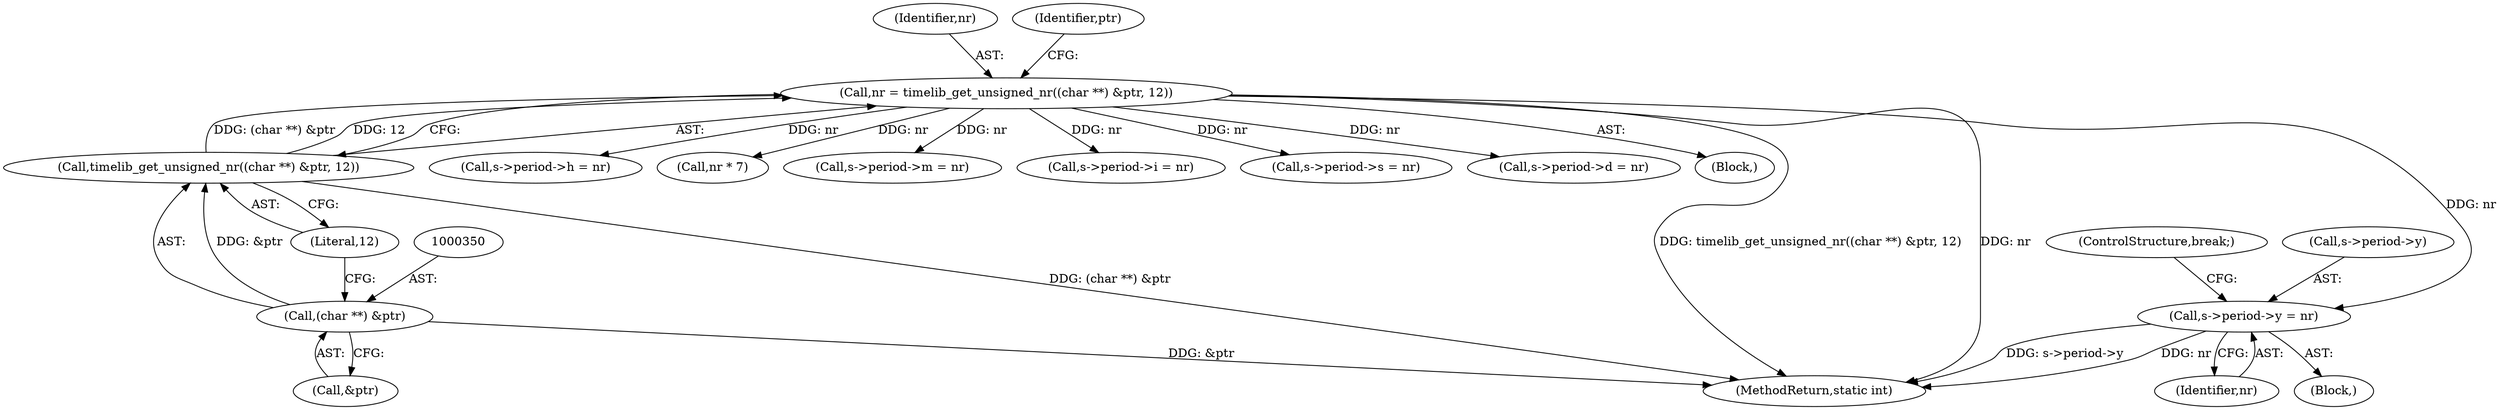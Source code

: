 digraph "0_php_12fe4e90be7bfa2a763197079f68f5568a14e071@pointer" {
"1000359" [label="(Call,s->period->y = nr)"];
"1000346" [label="(Call,nr = timelib_get_unsigned_nr((char **) &ptr, 12))"];
"1000348" [label="(Call,timelib_get_unsigned_nr((char **) &ptr, 12))"];
"1000349" [label="(Call,(char **) &ptr)"];
"1000348" [label="(Call,timelib_get_unsigned_nr((char **) &ptr, 12))"];
"1000388" [label="(Call,s->period->h = nr)"];
"1000374" [label="(Call,nr * 7)"];
"1000349" [label="(Call,(char **) &ptr)"];
"1000366" [label="(ControlStructure,break;)"];
"1000360" [label="(Call,s->period->y)"];
"1000359" [label="(Call,s->period->y = nr)"];
"1000353" [label="(Literal,12)"];
"1000418" [label="(Call,s->period->m = nr)"];
"1000346" [label="(Call,nr = timelib_get_unsigned_nr((char **) &ptr, 12))"];
"1000409" [label="(Call,s->period->i = nr)"];
"1000397" [label="(Call,s->period->s = nr)"];
"1000347" [label="(Identifier,nr)"];
"1000365" [label="(Identifier,nr)"];
"1000357" [label="(Block,)"];
"1000356" [label="(Identifier,ptr)"];
"1000379" [label="(Call,s->period->d = nr)"];
"1000351" [label="(Call,&ptr)"];
"1000324" [label="(Block,)"];
"1002665" [label="(MethodReturn,static int)"];
"1000359" -> "1000357"  [label="AST: "];
"1000359" -> "1000365"  [label="CFG: "];
"1000360" -> "1000359"  [label="AST: "];
"1000365" -> "1000359"  [label="AST: "];
"1000366" -> "1000359"  [label="CFG: "];
"1000359" -> "1002665"  [label="DDG: nr"];
"1000359" -> "1002665"  [label="DDG: s->period->y"];
"1000346" -> "1000359"  [label="DDG: nr"];
"1000346" -> "1000324"  [label="AST: "];
"1000346" -> "1000348"  [label="CFG: "];
"1000347" -> "1000346"  [label="AST: "];
"1000348" -> "1000346"  [label="AST: "];
"1000356" -> "1000346"  [label="CFG: "];
"1000346" -> "1002665"  [label="DDG: timelib_get_unsigned_nr((char **) &ptr, 12)"];
"1000346" -> "1002665"  [label="DDG: nr"];
"1000348" -> "1000346"  [label="DDG: (char **) &ptr"];
"1000348" -> "1000346"  [label="DDG: 12"];
"1000346" -> "1000374"  [label="DDG: nr"];
"1000346" -> "1000379"  [label="DDG: nr"];
"1000346" -> "1000388"  [label="DDG: nr"];
"1000346" -> "1000397"  [label="DDG: nr"];
"1000346" -> "1000409"  [label="DDG: nr"];
"1000346" -> "1000418"  [label="DDG: nr"];
"1000348" -> "1000353"  [label="CFG: "];
"1000349" -> "1000348"  [label="AST: "];
"1000353" -> "1000348"  [label="AST: "];
"1000348" -> "1002665"  [label="DDG: (char **) &ptr"];
"1000349" -> "1000348"  [label="DDG: &ptr"];
"1000349" -> "1000351"  [label="CFG: "];
"1000350" -> "1000349"  [label="AST: "];
"1000351" -> "1000349"  [label="AST: "];
"1000353" -> "1000349"  [label="CFG: "];
"1000349" -> "1002665"  [label="DDG: &ptr"];
}
